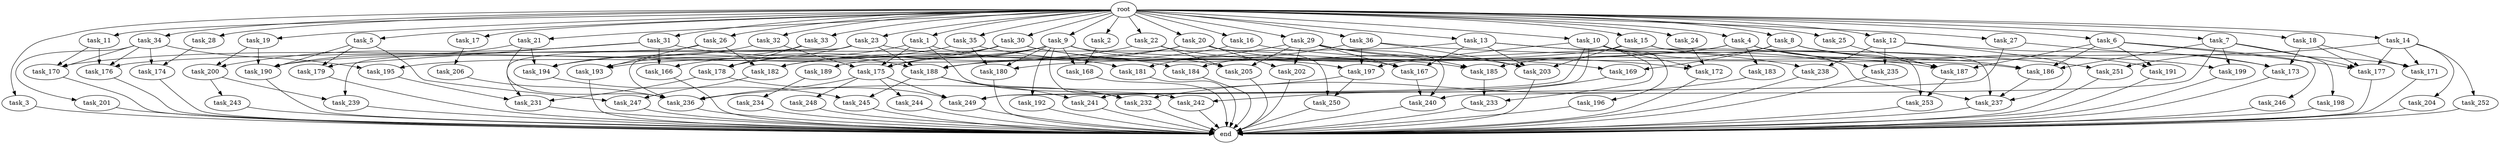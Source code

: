digraph G {
  root [size="0.000000"];
  task_11 [size="1024.000000"];
  task_234 [size="214748364800.000000"];
  task_239 [size="455266533376.000000"];
  task_233 [size="996432412672.000000"];
  task_185 [size="996432412672.000000"];
  task_2 [size="1024.000000"];
  task_21 [size="1024.000000"];
  task_193 [size="1202590842880.000000"];
  task_23 [size="1024.000000"];
  task_35 [size="1024.000000"];
  task_33 [size="1024.000000"];
  task_176 [size="1417339207680.000000"];
  task_232 [size="833223655424.000000"];
  task_231 [size="1486058684416.000000"];
  task_14 [size="1024.000000"];
  task_206 [size="420906795008.000000"];
  task_178 [size="1202590842880.000000"];
  task_3 [size="1024.000000"];
  task_249 [size="2216203124736.000000"];
  task_236 [size="1365799600128.000000"];
  task_196 [size="858993459200.000000"];
  task_187 [size="1752346656768.000000"];
  task_203 [size="1898375544832.000000"];
  task_28 [size="1024.000000"];
  task_201 [size="137438953472.000000"];
  task_173 [size="1494648619008.000000"];
  task_22 [size="1024.000000"];
  task_5 [size="1024.000000"];
  task_171 [size="833223655424.000000"];
  task_179 [size="730144440320.000000"];
  task_242 [size="1168231104512.000000"];
  task_243 [size="420906795008.000000"];
  task_183 [size="34359738368.000000"];
  task_9 [size="1024.000000"];
  task_244 [size="420906795008.000000"];
  task_250 [size="1391569403904.000000"];
  task_168 [size="386547056640.000000"];
  task_27 [size="1024.000000"];
  task_238 [size="1279900254208.000000"];
  task_195 [size="446676598784.000000"];
  task_20 [size="1024.000000"];
  task_182 [size="2027224563712.000000"];
  task_199 [size="558345748480.000000"];
  task_245 [size="249108103168.000000"];
  task_194 [size="1073741824000.000000"];
  task_197 [size="1855425871872.000000"];
  task_247 [size="635655159808.000000"];
  task_204 [size="309237645312.000000"];
  task_198 [size="420906795008.000000"];
  task_252 [size="309237645312.000000"];
  task_246 [size="549755813888.000000"];
  task_186 [size="1417339207680.000000"];
  task_172 [size="1958505086976.000000"];
  task_200 [size="858993459200.000000"];
  task_251 [size="1168231104512.000000"];
  task_205 [size="1168231104512.000000"];
  task_175 [size="2336462209024.000000"];
  task_202 [size="1245540515840.000000"];
  task_8 [size="1024.000000"];
  task_191 [size="584115552256.000000"];
  task_188 [size="1348619730944.000000"];
  task_24 [size="1024.000000"];
  task_167 [size="1279900254208.000000"];
  task_31 [size="1024.000000"];
  task_12 [size="1024.000000"];
  task_32 [size="1024.000000"];
  task_189 [size="309237645312.000000"];
  task_30 [size="1024.000000"];
  end [size="0.000000"];
  task_10 [size="1024.000000"];
  task_29 [size="1024.000000"];
  task_241 [size="1073741824000.000000"];
  task_1 [size="1024.000000"];
  task_34 [size="1024.000000"];
  task_166 [size="618475290624.000000"];
  task_192 [size="309237645312.000000"];
  task_4 [size="1024.000000"];
  task_13 [size="1024.000000"];
  task_36 [size="1024.000000"];
  task_170 [size="1692217114624.000000"];
  task_235 [size="841813590016.000000"];
  task_16 [size="1024.000000"];
  task_181 [size="584115552256.000000"];
  task_15 [size="1024.000000"];
  task_174 [size="352187318272.000000"];
  task_253 [size="523986010112.000000"];
  task_248 [size="420906795008.000000"];
  task_18 [size="1024.000000"];
  task_26 [size="1024.000000"];
  task_180 [size="481036337152.000000"];
  task_25 [size="1024.000000"];
  task_19 [size="1024.000000"];
  task_169 [size="833223655424.000000"];
  task_184 [size="1717986918400.000000"];
  task_17 [size="1024.000000"];
  task_190 [size="1357209665536.000000"];
  task_237 [size="1185410973696.000000"];
  task_240 [size="1005022347264.000000"];
  task_6 [size="1024.000000"];
  task_7 [size="1024.000000"];
  task_177 [size="1494648619008.000000"];

  root -> task_11 [size="1.000000"];
  root -> task_28 [size="1.000000"];
  root -> task_10 [size="1.000000"];
  root -> task_20 [size="1.000000"];
  root -> task_2 [size="1.000000"];
  root -> task_4 [size="1.000000"];
  root -> task_13 [size="1.000000"];
  root -> task_21 [size="1.000000"];
  root -> task_16 [size="1.000000"];
  root -> task_22 [size="1.000000"];
  root -> task_15 [size="1.000000"];
  root -> task_36 [size="1.000000"];
  root -> task_33 [size="1.000000"];
  root -> task_1 [size="1.000000"];
  root -> task_5 [size="1.000000"];
  root -> task_14 [size="1.000000"];
  root -> task_18 [size="1.000000"];
  root -> task_26 [size="1.000000"];
  root -> task_25 [size="1.000000"];
  root -> task_24 [size="1.000000"];
  root -> task_9 [size="1.000000"];
  root -> task_23 [size="1.000000"];
  root -> task_3 [size="1.000000"];
  root -> task_19 [size="1.000000"];
  root -> task_27 [size="1.000000"];
  root -> task_35 [size="1.000000"];
  root -> task_17 [size="1.000000"];
  root -> task_31 [size="1.000000"];
  root -> task_12 [size="1.000000"];
  root -> task_32 [size="1.000000"];
  root -> task_34 [size="1.000000"];
  root -> task_6 [size="1.000000"];
  root -> task_30 [size="1.000000"];
  root -> task_8 [size="1.000000"];
  root -> task_7 [size="1.000000"];
  root -> task_29 [size="1.000000"];
  task_11 -> task_176 [size="838860800.000000"];
  task_11 -> task_170 [size="838860800.000000"];
  task_234 -> end [size="1.000000"];
  task_239 -> end [size="1.000000"];
  task_233 -> end [size="1.000000"];
  task_185 -> task_233 [size="134217728.000000"];
  task_2 -> task_168 [size="75497472.000000"];
  task_21 -> task_190 [size="75497472.000000"];
  task_21 -> task_236 [size="75497472.000000"];
  task_21 -> task_194 [size="75497472.000000"];
  task_193 -> end [size="1.000000"];
  task_23 -> task_181 [size="33554432.000000"];
  task_23 -> task_239 [size="33554432.000000"];
  task_23 -> task_188 [size="33554432.000000"];
  task_23 -> task_178 [size="33554432.000000"];
  task_23 -> task_236 [size="33554432.000000"];
  task_35 -> task_197 [size="134217728.000000"];
  task_35 -> task_180 [size="134217728.000000"];
  task_35 -> task_194 [size="134217728.000000"];
  task_33 -> task_193 [size="301989888.000000"];
  task_33 -> task_178 [size="301989888.000000"];
  task_176 -> end [size="1.000000"];
  task_232 -> end [size="1.000000"];
  task_231 -> end [size="1.000000"];
  task_14 -> task_251 [size="301989888.000000"];
  task_14 -> task_171 [size="301989888.000000"];
  task_14 -> task_204 [size="301989888.000000"];
  task_14 -> task_177 [size="301989888.000000"];
  task_14 -> task_252 [size="301989888.000000"];
  task_206 -> task_236 [size="134217728.000000"];
  task_178 -> task_249 [size="75497472.000000"];
  task_178 -> task_231 [size="75497472.000000"];
  task_3 -> end [size="1.000000"];
  task_249 -> end [size="1.000000"];
  task_236 -> end [size="1.000000"];
  task_196 -> end [size="1.000000"];
  task_187 -> task_253 [size="209715200.000000"];
  task_203 -> end [size="1.000000"];
  task_28 -> task_174 [size="209715200.000000"];
  task_201 -> end [size="1.000000"];
  task_173 -> end [size="1.000000"];
  task_22 -> task_205 [size="301989888.000000"];
  task_22 -> task_203 [size="301989888.000000"];
  task_22 -> task_166 [size="301989888.000000"];
  task_5 -> task_179 [size="411041792.000000"];
  task_5 -> task_247 [size="411041792.000000"];
  task_5 -> task_190 [size="411041792.000000"];
  task_171 -> end [size="1.000000"];
  task_179 -> end [size="1.000000"];
  task_242 -> end [size="1.000000"];
  task_243 -> end [size="1.000000"];
  task_183 -> task_232 [size="301989888.000000"];
  task_9 -> task_186 [size="301989888.000000"];
  task_9 -> task_180 [size="301989888.000000"];
  task_9 -> task_195 [size="301989888.000000"];
  task_9 -> task_182 [size="301989888.000000"];
  task_9 -> task_205 [size="301989888.000000"];
  task_9 -> task_175 [size="301989888.000000"];
  task_9 -> task_168 [size="301989888.000000"];
  task_9 -> task_192 [size="301989888.000000"];
  task_9 -> task_232 [size="301989888.000000"];
  task_244 -> end [size="1.000000"];
  task_250 -> end [size="1.000000"];
  task_168 -> end [size="1.000000"];
  task_27 -> task_173 [size="838860800.000000"];
  task_27 -> task_249 [size="838860800.000000"];
  task_238 -> end [size="1.000000"];
  task_195 -> task_231 [size="536870912.000000"];
  task_20 -> task_250 [size="679477248.000000"];
  task_20 -> task_169 [size="679477248.000000"];
  task_20 -> task_188 [size="679477248.000000"];
  task_20 -> task_202 [size="679477248.000000"];
  task_20 -> task_170 [size="679477248.000000"];
  task_182 -> task_247 [size="209715200.000000"];
  task_199 -> end [size="1.000000"];
  task_245 -> end [size="1.000000"];
  task_194 -> task_245 [size="33554432.000000"];
  task_197 -> task_250 [size="679477248.000000"];
  task_197 -> task_236 [size="679477248.000000"];
  task_247 -> end [size="1.000000"];
  task_204 -> end [size="1.000000"];
  task_198 -> end [size="1.000000"];
  task_252 -> end [size="1.000000"];
  task_246 -> end [size="1.000000"];
  task_186 -> task_237 [size="301989888.000000"];
  task_172 -> end [size="1.000000"];
  task_200 -> task_239 [size="411041792.000000"];
  task_200 -> task_243 [size="411041792.000000"];
  task_251 -> end [size="1.000000"];
  task_205 -> end [size="1.000000"];
  task_175 -> task_244 [size="411041792.000000"];
  task_175 -> task_249 [size="411041792.000000"];
  task_175 -> task_236 [size="411041792.000000"];
  task_175 -> task_248 [size="411041792.000000"];
  task_202 -> end [size="1.000000"];
  task_8 -> task_186 [size="134217728.000000"];
  task_8 -> task_199 [size="134217728.000000"];
  task_8 -> task_169 [size="134217728.000000"];
  task_8 -> task_185 [size="134217728.000000"];
  task_191 -> end [size="1.000000"];
  task_188 -> task_241 [size="209715200.000000"];
  task_188 -> task_245 [size="209715200.000000"];
  task_188 -> task_232 [size="209715200.000000"];
  task_24 -> task_172 [size="536870912.000000"];
  task_167 -> task_240 [size="33554432.000000"];
  task_31 -> task_179 [size="301989888.000000"];
  task_31 -> task_188 [size="301989888.000000"];
  task_31 -> task_200 [size="301989888.000000"];
  task_31 -> task_166 [size="301989888.000000"];
  task_12 -> task_235 [size="411041792.000000"];
  task_12 -> task_173 [size="411041792.000000"];
  task_12 -> task_238 [size="411041792.000000"];
  task_12 -> task_237 [size="411041792.000000"];
  task_32 -> task_175 [size="838860800.000000"];
  task_32 -> task_194 [size="838860800.000000"];
  task_189 -> task_234 [size="209715200.000000"];
  task_30 -> task_175 [size="301989888.000000"];
  task_30 -> task_185 [size="301989888.000000"];
  task_30 -> task_167 [size="301989888.000000"];
  task_30 -> task_190 [size="301989888.000000"];
  task_30 -> task_189 [size="301989888.000000"];
  task_10 -> task_241 [size="838860800.000000"];
  task_10 -> task_233 [size="838860800.000000"];
  task_10 -> task_172 [size="838860800.000000"];
  task_10 -> task_196 [size="838860800.000000"];
  task_10 -> task_197 [size="838860800.000000"];
  task_10 -> task_249 [size="838860800.000000"];
  task_10 -> task_187 [size="838860800.000000"];
  task_29 -> task_172 [size="536870912.000000"];
  task_29 -> task_181 [size="536870912.000000"];
  task_29 -> task_185 [size="536870912.000000"];
  task_29 -> task_240 [size="536870912.000000"];
  task_29 -> task_205 [size="536870912.000000"];
  task_29 -> task_202 [size="536870912.000000"];
  task_29 -> task_167 [size="536870912.000000"];
  task_241 -> end [size="1.000000"];
  task_1 -> task_242 [size="838860800.000000"];
  task_1 -> task_175 [size="838860800.000000"];
  task_1 -> task_178 [size="838860800.000000"];
  task_1 -> task_184 [size="838860800.000000"];
  task_34 -> task_176 [size="134217728.000000"];
  task_34 -> task_195 [size="134217728.000000"];
  task_34 -> task_174 [size="134217728.000000"];
  task_34 -> task_201 [size="134217728.000000"];
  task_34 -> task_170 [size="134217728.000000"];
  task_166 -> end [size="1.000000"];
  task_192 -> end [size="1.000000"];
  task_4 -> task_191 [size="33554432.000000"];
  task_4 -> task_193 [size="33554432.000000"];
  task_4 -> task_180 [size="33554432.000000"];
  task_4 -> task_183 [size="33554432.000000"];
  task_4 -> task_237 [size="33554432.000000"];
  task_4 -> task_187 [size="33554432.000000"];
  task_13 -> task_235 [size="411041792.000000"];
  task_13 -> task_203 [size="411041792.000000"];
  task_13 -> task_176 [size="411041792.000000"];
  task_13 -> task_167 [size="411041792.000000"];
  task_13 -> task_237 [size="411041792.000000"];
  task_36 -> task_251 [size="838860800.000000"];
  task_36 -> task_197 [size="838860800.000000"];
  task_36 -> task_184 [size="838860800.000000"];
  task_36 -> task_203 [size="838860800.000000"];
  task_170 -> end [size="1.000000"];
  task_235 -> end [size="1.000000"];
  task_16 -> task_238 [size="838860800.000000"];
  task_16 -> task_182 [size="838860800.000000"];
  task_181 -> end [size="1.000000"];
  task_15 -> task_203 [size="301989888.000000"];
  task_15 -> task_171 [size="301989888.000000"];
  task_15 -> task_188 [size="301989888.000000"];
  task_15 -> task_253 [size="301989888.000000"];
  task_174 -> end [size="1.000000"];
  task_253 -> end [size="1.000000"];
  task_248 -> end [size="1.000000"];
  task_18 -> task_173 [size="209715200.000000"];
  task_18 -> task_171 [size="209715200.000000"];
  task_18 -> task_177 [size="209715200.000000"];
  task_26 -> task_193 [size="838860800.000000"];
  task_26 -> task_231 [size="838860800.000000"];
  task_26 -> task_182 [size="838860800.000000"];
  task_180 -> end [size="1.000000"];
  task_25 -> task_187 [size="301989888.000000"];
  task_19 -> task_190 [size="536870912.000000"];
  task_19 -> task_200 [size="536870912.000000"];
  task_169 -> task_242 [size="301989888.000000"];
  task_184 -> end [size="1.000000"];
  task_17 -> task_206 [size="411041792.000000"];
  task_190 -> end [size="1.000000"];
  task_237 -> end [size="1.000000"];
  task_240 -> end [size="1.000000"];
  task_6 -> task_186 [size="536870912.000000"];
  task_6 -> task_191 [size="536870912.000000"];
  task_6 -> task_177 [size="536870912.000000"];
  task_6 -> task_246 [size="536870912.000000"];
  task_6 -> task_187 [size="536870912.000000"];
  task_7 -> task_186 [size="411041792.000000"];
  task_7 -> task_199 [size="411041792.000000"];
  task_7 -> task_177 [size="411041792.000000"];
  task_7 -> task_198 [size="411041792.000000"];
  task_7 -> task_240 [size="411041792.000000"];
  task_177 -> end [size="1.000000"];
}
